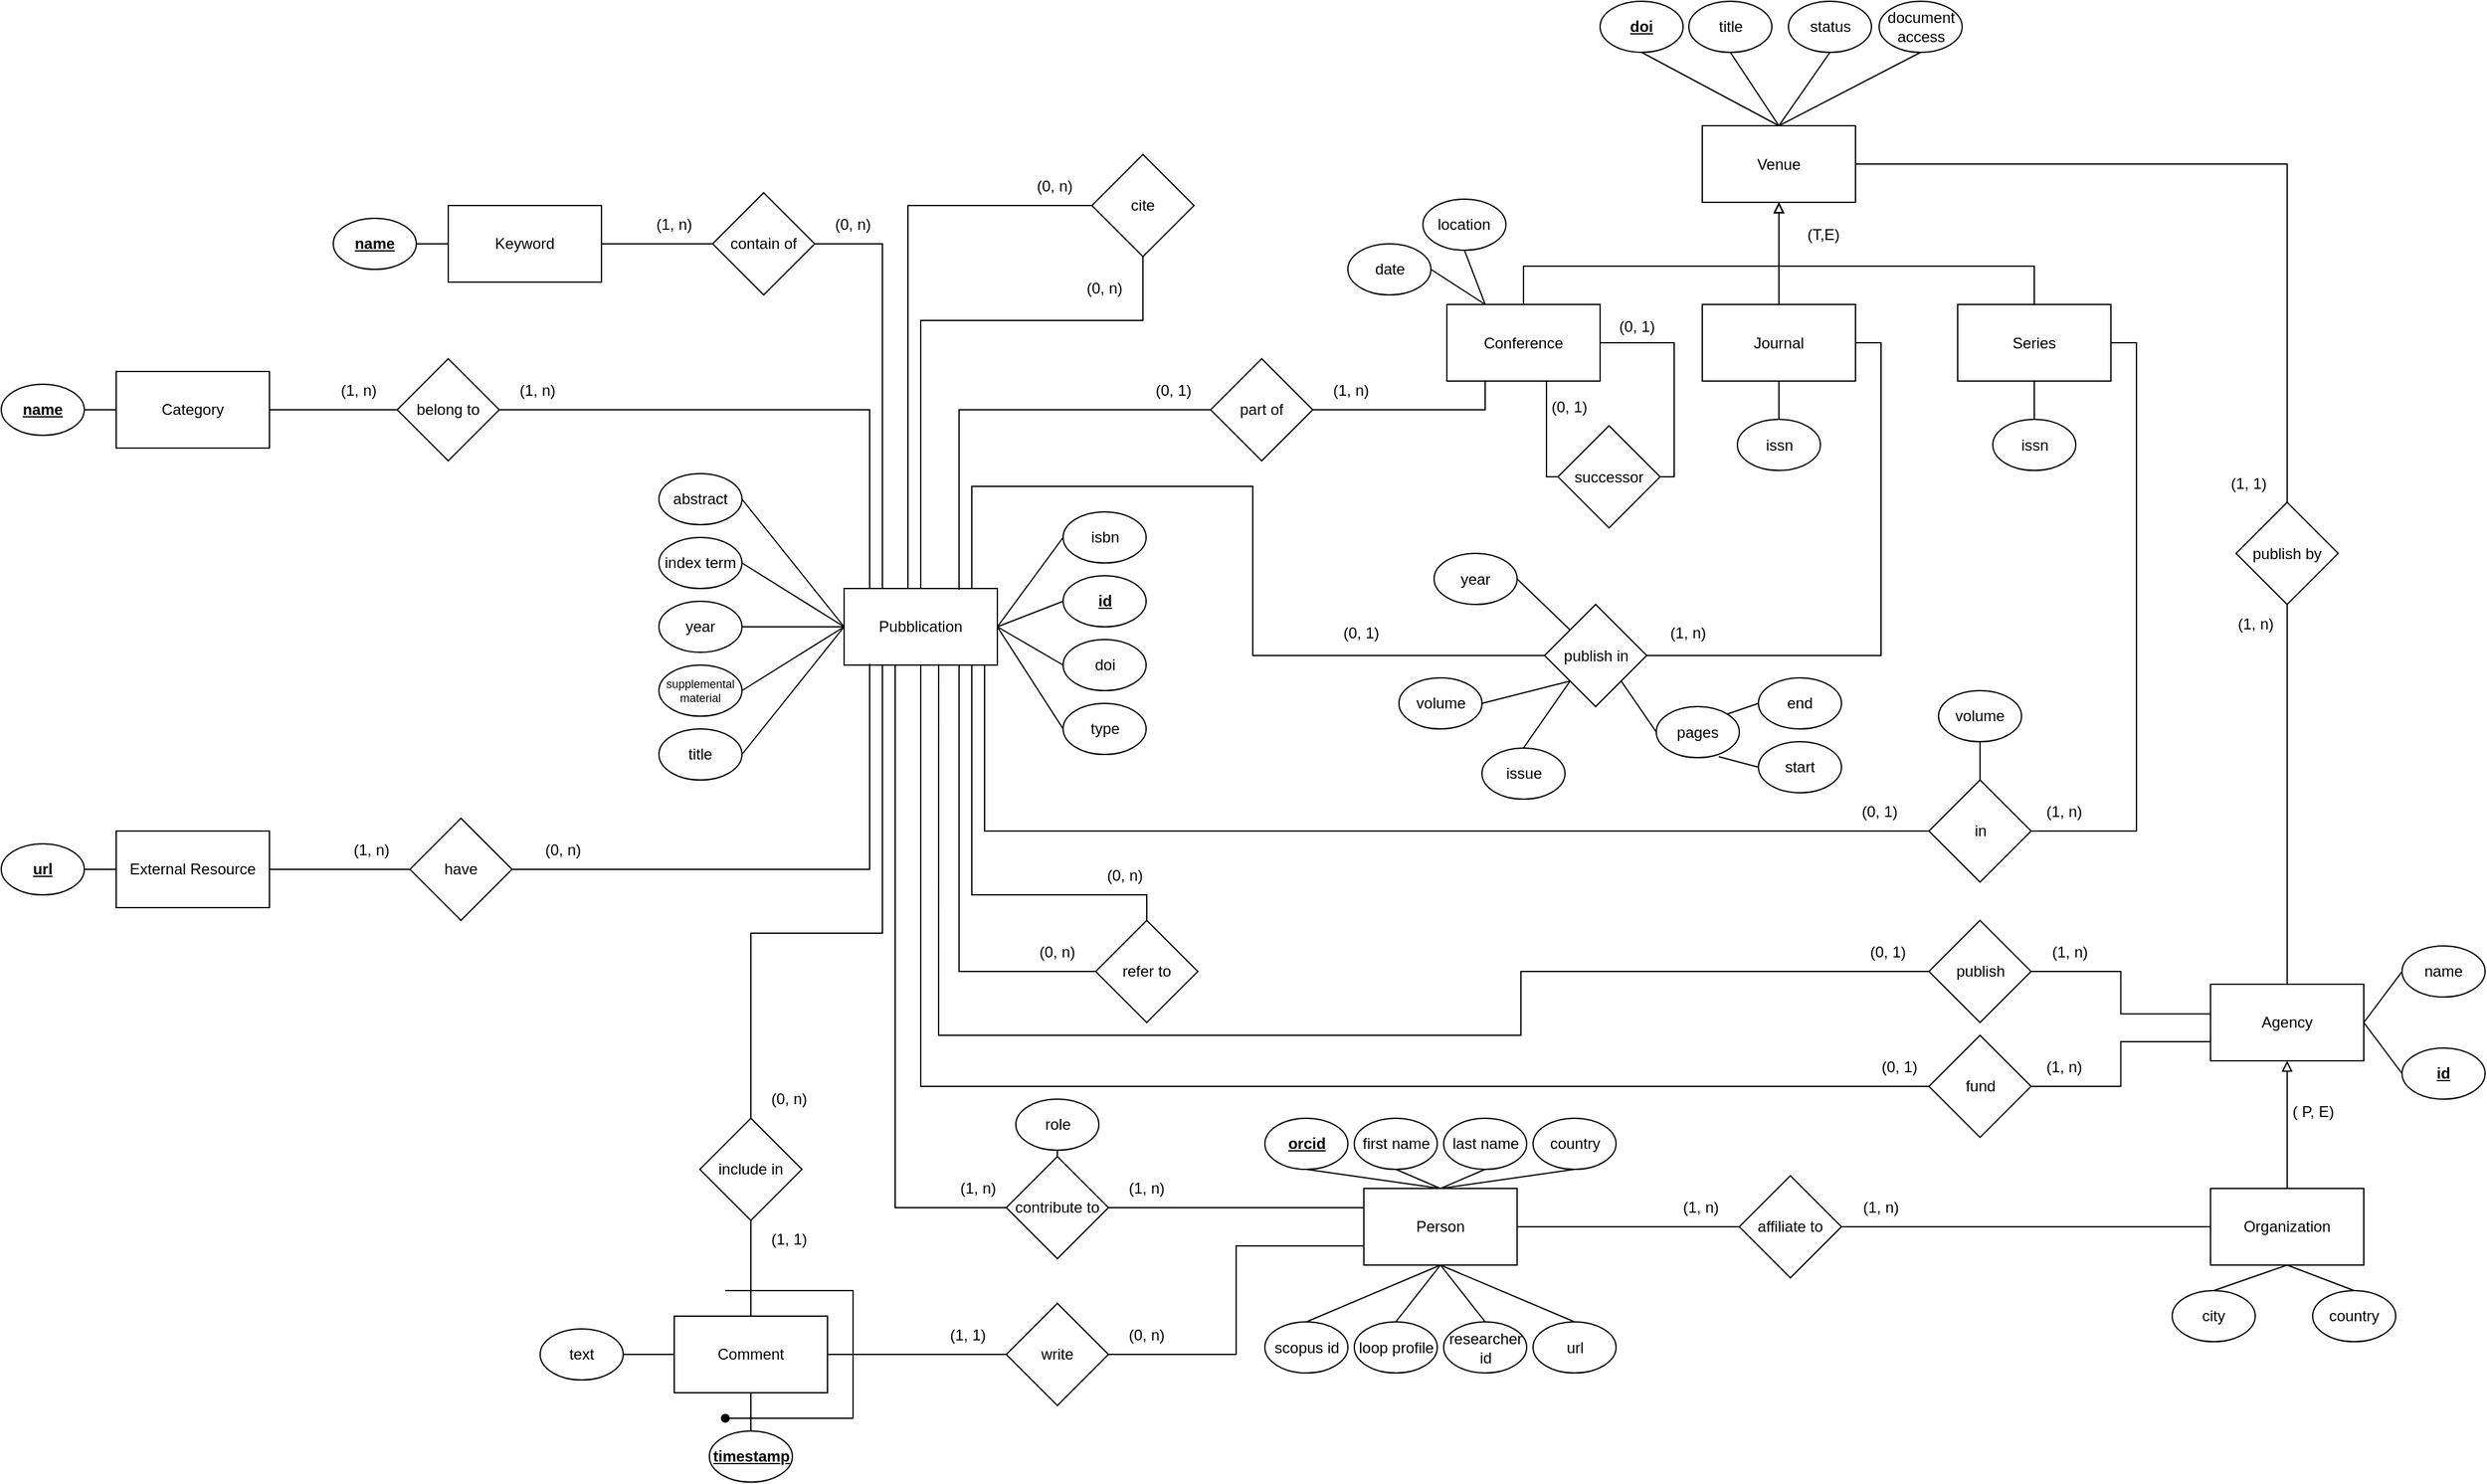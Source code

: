 <mxfile version="20.3.0" type="device"><diagram id="yg74Gt_jeeUBeic65OGD" name="Pagina-1"><mxGraphModel dx="2167" dy="1923" grid="1" gridSize="10" guides="1" tooltips="1" connect="1" arrows="1" fold="1" page="1" pageScale="1" pageWidth="827" pageHeight="1169" math="0" shadow="0"><root><mxCell id="0"/><mxCell id="1" parent="0"/><mxCell id="D1sYGmUcZJ4G8a4r3qpk-127" style="edgeStyle=orthogonalEdgeStyle;rounded=0;orthogonalLoop=1;jettySize=auto;html=1;entryX=0;entryY=0.5;entryDx=0;entryDy=0;fontSize=9;endArrow=none;endFill=0;" parent="1" target="D1sYGmUcZJ4G8a4r3qpk-72" edge="1"><mxGeometry relative="1" as="geometry"><mxPoint x="580" y="250" as="sourcePoint"/><Array as="points"><mxPoint x="590" y="250"/><mxPoint x="590" y="-50"/></Array></mxGeometry></mxCell><mxCell id="D1sYGmUcZJ4G8a4r3qpk-1" value="Pubblication" style="rounded=0;whiteSpace=wrap;html=1;" parent="1" vertex="1"><mxGeometry x="540" y="250" width="120" height="60" as="geometry"/></mxCell><mxCell id="D1sYGmUcZJ4G8a4r3qpk-2" value="Person" style="rounded=0;whiteSpace=wrap;html=1;" parent="1" vertex="1"><mxGeometry x="947" y="720" width="120" height="60" as="geometry"/></mxCell><mxCell id="D1sYGmUcZJ4G8a4r3qpk-3" value="Organization" style="rounded=0;whiteSpace=wrap;html=1;" parent="1" vertex="1"><mxGeometry x="1610" y="720" width="120" height="60" as="geometry"/></mxCell><mxCell id="D1sYGmUcZJ4G8a4r3qpk-4" value="Venue" style="rounded=0;whiteSpace=wrap;html=1;" parent="1" vertex="1"><mxGeometry x="1212" y="-112.5" width="120" height="60" as="geometry"/></mxCell><mxCell id="D1sYGmUcZJ4G8a4r3qpk-82" style="edgeStyle=orthogonalEdgeStyle;rounded=0;orthogonalLoop=1;jettySize=auto;html=1;exitX=1;exitY=0.5;exitDx=0;exitDy=0;entryX=0;entryY=0.5;entryDx=0;entryDy=0;endArrow=none;endFill=0;" parent="1" source="D1sYGmUcZJ4G8a4r3qpk-5" target="D1sYGmUcZJ4G8a4r3qpk-16" edge="1"><mxGeometry relative="1" as="geometry"/></mxCell><mxCell id="D1sYGmUcZJ4G8a4r3qpk-5" value="Category" style="rounded=0;whiteSpace=wrap;html=1;" parent="1" vertex="1"><mxGeometry x="-30" y="80" width="120" height="60" as="geometry"/></mxCell><mxCell id="D1sYGmUcZJ4G8a4r3qpk-81" style="edgeStyle=orthogonalEdgeStyle;rounded=0;orthogonalLoop=1;jettySize=auto;html=1;exitX=1;exitY=0.5;exitDx=0;exitDy=0;entryX=0;entryY=0.5;entryDx=0;entryDy=0;endArrow=none;endFill=0;" parent="1" source="D1sYGmUcZJ4G8a4r3qpk-6" target="D1sYGmUcZJ4G8a4r3qpk-14" edge="1"><mxGeometry relative="1" as="geometry"/></mxCell><mxCell id="D1sYGmUcZJ4G8a4r3qpk-6" value="Keyword" style="rounded=0;whiteSpace=wrap;html=1;" parent="1" vertex="1"><mxGeometry x="230" y="-50" width="120" height="60" as="geometry"/></mxCell><mxCell id="D1sYGmUcZJ4G8a4r3qpk-80" style="edgeStyle=orthogonalEdgeStyle;rounded=0;orthogonalLoop=1;jettySize=auto;html=1;exitX=1;exitY=0.5;exitDx=0;exitDy=0;entryX=0;entryY=0.5;entryDx=0;entryDy=0;endArrow=none;endFill=0;" parent="1" source="D1sYGmUcZJ4G8a4r3qpk-7" target="D1sYGmUcZJ4G8a4r3qpk-15" edge="1"><mxGeometry relative="1" as="geometry"/></mxCell><mxCell id="D1sYGmUcZJ4G8a4r3qpk-7" value="External Resource" style="rounded=0;whiteSpace=wrap;html=1;" parent="1" vertex="1"><mxGeometry x="-30" y="440" width="120" height="60" as="geometry"/></mxCell><mxCell id="D1sYGmUcZJ4G8a4r3qpk-8" value="Journal" style="rounded=0;whiteSpace=wrap;html=1;" parent="1" vertex="1"><mxGeometry x="1212" y="27.5" width="120" height="60" as="geometry"/></mxCell><mxCell id="D1sYGmUcZJ4G8a4r3qpk-9" value="Conference" style="rounded=0;whiteSpace=wrap;html=1;" parent="1" vertex="1"><mxGeometry x="1012" y="27.5" width="120" height="60" as="geometry"/></mxCell><mxCell id="D1sYGmUcZJ4G8a4r3qpk-10" value="Series" style="rounded=0;whiteSpace=wrap;html=1;" parent="1" vertex="1"><mxGeometry x="1412" y="27.5" width="120" height="60" as="geometry"/></mxCell><mxCell id="D1sYGmUcZJ4G8a4r3qpk-83" style="edgeStyle=orthogonalEdgeStyle;rounded=0;orthogonalLoop=1;jettySize=auto;html=1;exitX=1;exitY=0.5;exitDx=0;exitDy=0;entryX=0;entryY=0.75;entryDx=0;entryDy=0;endArrow=none;endFill=0;" parent="1" source="D1sYGmUcZJ4G8a4r3qpk-12" target="D1sYGmUcZJ4G8a4r3qpk-2" edge="1"><mxGeometry relative="1" as="geometry"/></mxCell><mxCell id="D1sYGmUcZJ4G8a4r3qpk-129" style="edgeStyle=orthogonalEdgeStyle;rounded=0;orthogonalLoop=1;jettySize=auto;html=1;exitX=0;exitY=0.5;exitDx=0;exitDy=0;entryX=1;entryY=0.5;entryDx=0;entryDy=0;fontSize=9;endArrow=none;endFill=0;" parent="1" source="D1sYGmUcZJ4G8a4r3qpk-12" target="vSeOlbQO86qfoo_EoVpI-13" edge="1"><mxGeometry relative="1" as="geometry"/></mxCell><mxCell id="D1sYGmUcZJ4G8a4r3qpk-12" value="write" style="rhombus;whiteSpace=wrap;html=1;" parent="1" vertex="1"><mxGeometry x="667" y="810" width="80" height="80" as="geometry"/></mxCell><mxCell id="D1sYGmUcZJ4G8a4r3qpk-13" value="affiliate to" style="rhombus;whiteSpace=wrap;html=1;" parent="1" vertex="1"><mxGeometry x="1241" y="710" width="80" height="80" as="geometry"/></mxCell><mxCell id="D1sYGmUcZJ4G8a4r3qpk-132" style="edgeStyle=orthogonalEdgeStyle;rounded=0;orthogonalLoop=1;jettySize=auto;html=1;exitX=1;exitY=0.5;exitDx=0;exitDy=0;fontSize=9;endArrow=none;endFill=0;" parent="1" source="D1sYGmUcZJ4G8a4r3qpk-14" edge="1"><mxGeometry relative="1" as="geometry"><mxPoint x="570" y="250" as="targetPoint"/><Array as="points"><mxPoint x="570" y="-20"/><mxPoint x="570" y="250"/></Array></mxGeometry></mxCell><mxCell id="D1sYGmUcZJ4G8a4r3qpk-14" value="contain of" style="rhombus;whiteSpace=wrap;html=1;" parent="1" vertex="1"><mxGeometry x="437" y="-60" width="80" height="80" as="geometry"/></mxCell><mxCell id="D1sYGmUcZJ4G8a4r3qpk-130" style="edgeStyle=orthogonalEdgeStyle;rounded=0;orthogonalLoop=1;jettySize=auto;html=1;exitX=1;exitY=0.5;exitDx=0;exitDy=0;fontSize=9;endArrow=none;endFill=0;" parent="1" source="D1sYGmUcZJ4G8a4r3qpk-15" edge="1"><mxGeometry relative="1" as="geometry"><mxPoint x="560" y="309" as="targetPoint"/><Array as="points"><mxPoint x="560" y="470"/><mxPoint x="560" y="309"/></Array></mxGeometry></mxCell><mxCell id="D1sYGmUcZJ4G8a4r3qpk-15" value="have" style="rhombus;whiteSpace=wrap;html=1;" parent="1" vertex="1"><mxGeometry x="200" y="430" width="80" height="80" as="geometry"/></mxCell><mxCell id="D1sYGmUcZJ4G8a4r3qpk-131" style="edgeStyle=orthogonalEdgeStyle;rounded=0;orthogonalLoop=1;jettySize=auto;html=1;exitX=1;exitY=0.5;exitDx=0;exitDy=0;fontSize=9;endArrow=none;endFill=0;" parent="1" source="D1sYGmUcZJ4G8a4r3qpk-16" edge="1"><mxGeometry relative="1" as="geometry"><Array as="points"><mxPoint x="560" y="110"/><mxPoint x="560" y="250"/></Array><mxPoint x="560" y="250" as="targetPoint"/></mxGeometry></mxCell><mxCell id="D1sYGmUcZJ4G8a4r3qpk-16" value="belong to" style="rhombus;whiteSpace=wrap;html=1;" parent="1" vertex="1"><mxGeometry x="190" y="70" width="80" height="80" as="geometry"/></mxCell><mxCell id="D1sYGmUcZJ4G8a4r3qpk-17" value="first name" style="ellipse;whiteSpace=wrap;html=1;" parent="1" vertex="1"><mxGeometry x="939.5" y="665" width="65" height="40" as="geometry"/></mxCell><mxCell id="D1sYGmUcZJ4G8a4r3qpk-18" value="&lt;u&gt;&lt;b&gt;orcid&lt;/b&gt;&lt;/u&gt;" style="ellipse;whiteSpace=wrap;html=1;" parent="1" vertex="1"><mxGeometry x="869.5" y="665" width="65" height="40" as="geometry"/></mxCell><mxCell id="D1sYGmUcZJ4G8a4r3qpk-19" value="last name" style="ellipse;whiteSpace=wrap;html=1;" parent="1" vertex="1"><mxGeometry x="1009.5" y="665" width="65" height="40" as="geometry"/></mxCell><mxCell id="D1sYGmUcZJ4G8a4r3qpk-20" value="country" style="ellipse;whiteSpace=wrap;html=1;" parent="1" vertex="1"><mxGeometry x="1079.5" y="665" width="65" height="40" as="geometry"/></mxCell><mxCell id="D1sYGmUcZJ4G8a4r3qpk-21" value="scopus id" style="ellipse;whiteSpace=wrap;html=1;" parent="1" vertex="1"><mxGeometry x="869.5" y="824.5" width="65" height="40" as="geometry"/></mxCell><mxCell id="D1sYGmUcZJ4G8a4r3qpk-22" value="loop profile" style="ellipse;whiteSpace=wrap;html=1;" parent="1" vertex="1"><mxGeometry x="939.5" y="824.5" width="65" height="40" as="geometry"/></mxCell><mxCell id="D1sYGmUcZJ4G8a4r3qpk-23" value="researcher id" style="ellipse;whiteSpace=wrap;html=1;" parent="1" vertex="1"><mxGeometry x="1009.5" y="824.5" width="65" height="40" as="geometry"/></mxCell><mxCell id="D1sYGmUcZJ4G8a4r3qpk-24" value="url" style="ellipse;whiteSpace=wrap;html=1;" parent="1" vertex="1"><mxGeometry x="1079.5" y="824.5" width="65" height="40" as="geometry"/></mxCell><mxCell id="D1sYGmUcZJ4G8a4r3qpk-25" value="" style="endArrow=none;html=1;rounded=0;exitX=0.5;exitY=1;exitDx=0;exitDy=0;entryX=0.5;entryY=0;entryDx=0;entryDy=0;" parent="1" source="D1sYGmUcZJ4G8a4r3qpk-18" target="D1sYGmUcZJ4G8a4r3qpk-2" edge="1"><mxGeometry width="50" height="50" relative="1" as="geometry"><mxPoint x="957" y="690" as="sourcePoint"/><mxPoint x="1007" y="640" as="targetPoint"/></mxGeometry></mxCell><mxCell id="D1sYGmUcZJ4G8a4r3qpk-26" value="" style="endArrow=none;html=1;rounded=0;exitX=0.5;exitY=0;exitDx=0;exitDy=0;entryX=0.5;entryY=1;entryDx=0;entryDy=0;" parent="1" source="D1sYGmUcZJ4G8a4r3qpk-2" target="D1sYGmUcZJ4G8a4r3qpk-17" edge="1"><mxGeometry width="50" height="50" relative="1" as="geometry"><mxPoint x="957" y="690" as="sourcePoint"/><mxPoint x="1007" y="640" as="targetPoint"/></mxGeometry></mxCell><mxCell id="D1sYGmUcZJ4G8a4r3qpk-27" value="" style="endArrow=none;html=1;rounded=0;exitX=0.5;exitY=0;exitDx=0;exitDy=0;entryX=0.5;entryY=1;entryDx=0;entryDy=0;" parent="1" source="D1sYGmUcZJ4G8a4r3qpk-2" target="D1sYGmUcZJ4G8a4r3qpk-19" edge="1"><mxGeometry width="50" height="50" relative="1" as="geometry"><mxPoint x="957" y="690" as="sourcePoint"/><mxPoint x="1007" y="640" as="targetPoint"/></mxGeometry></mxCell><mxCell id="D1sYGmUcZJ4G8a4r3qpk-28" value="" style="endArrow=none;html=1;rounded=0;exitX=0.5;exitY=0;exitDx=0;exitDy=0;entryX=0.5;entryY=1;entryDx=0;entryDy=0;" parent="1" source="D1sYGmUcZJ4G8a4r3qpk-2" target="D1sYGmUcZJ4G8a4r3qpk-20" edge="1"><mxGeometry width="50" height="50" relative="1" as="geometry"><mxPoint x="957" y="690" as="sourcePoint"/><mxPoint x="1007" y="640" as="targetPoint"/></mxGeometry></mxCell><mxCell id="D1sYGmUcZJ4G8a4r3qpk-29" value="" style="endArrow=none;html=1;rounded=0;exitX=0.5;exitY=1;exitDx=0;exitDy=0;entryX=0.5;entryY=0;entryDx=0;entryDy=0;" parent="1" source="D1sYGmUcZJ4G8a4r3qpk-2" target="D1sYGmUcZJ4G8a4r3qpk-21" edge="1"><mxGeometry width="50" height="50" relative="1" as="geometry"><mxPoint x="957" y="690" as="sourcePoint"/><mxPoint x="1007" y="640" as="targetPoint"/></mxGeometry></mxCell><mxCell id="D1sYGmUcZJ4G8a4r3qpk-30" value="" style="endArrow=none;html=1;rounded=0;entryX=0.5;entryY=0;entryDx=0;entryDy=0;exitX=0.5;exitY=1;exitDx=0;exitDy=0;" parent="1" source="D1sYGmUcZJ4G8a4r3qpk-2" target="D1sYGmUcZJ4G8a4r3qpk-22" edge="1"><mxGeometry width="50" height="50" relative="1" as="geometry"><mxPoint x="957" y="690" as="sourcePoint"/><mxPoint x="1007" y="640" as="targetPoint"/></mxGeometry></mxCell><mxCell id="D1sYGmUcZJ4G8a4r3qpk-31" value="" style="endArrow=none;html=1;rounded=0;exitX=0.5;exitY=1;exitDx=0;exitDy=0;entryX=0.5;entryY=0;entryDx=0;entryDy=0;" parent="1" source="D1sYGmUcZJ4G8a4r3qpk-2" target="D1sYGmUcZJ4G8a4r3qpk-23" edge="1"><mxGeometry width="50" height="50" relative="1" as="geometry"><mxPoint x="957" y="690" as="sourcePoint"/><mxPoint x="1007" y="640" as="targetPoint"/></mxGeometry></mxCell><mxCell id="D1sYGmUcZJ4G8a4r3qpk-32" value="" style="endArrow=none;html=1;rounded=0;exitX=0.5;exitY=1;exitDx=0;exitDy=0;entryX=0.5;entryY=0;entryDx=0;entryDy=0;" parent="1" source="D1sYGmUcZJ4G8a4r3qpk-2" target="D1sYGmUcZJ4G8a4r3qpk-24" edge="1"><mxGeometry width="50" height="50" relative="1" as="geometry"><mxPoint x="957" y="690" as="sourcePoint"/><mxPoint x="1007" y="640" as="targetPoint"/></mxGeometry></mxCell><mxCell id="D1sYGmUcZJ4G8a4r3qpk-35" value="country" style="ellipse;whiteSpace=wrap;html=1;" parent="1" vertex="1"><mxGeometry x="1690" y="800" width="65" height="40" as="geometry"/></mxCell><mxCell id="D1sYGmUcZJ4G8a4r3qpk-36" value="city" style="ellipse;whiteSpace=wrap;html=1;" parent="1" vertex="1"><mxGeometry x="1580" y="800" width="65" height="40" as="geometry"/></mxCell><mxCell id="D1sYGmUcZJ4G8a4r3qpk-39" value="" style="endArrow=none;html=1;rounded=0;entryX=0.5;entryY=1;entryDx=0;entryDy=0;exitX=0.5;exitY=0;exitDx=0;exitDy=0;" parent="1" source="D1sYGmUcZJ4G8a4r3qpk-36" target="D1sYGmUcZJ4G8a4r3qpk-3" edge="1"><mxGeometry width="50" height="50" relative="1" as="geometry"><mxPoint x="1267" y="790" as="sourcePoint"/><mxPoint x="1317" y="740" as="targetPoint"/></mxGeometry></mxCell><mxCell id="D1sYGmUcZJ4G8a4r3qpk-40" value="" style="endArrow=none;html=1;rounded=0;exitX=0.5;exitY=0;exitDx=0;exitDy=0;entryX=0.5;entryY=1;entryDx=0;entryDy=0;" parent="1" source="D1sYGmUcZJ4G8a4r3qpk-35" target="D1sYGmUcZJ4G8a4r3qpk-3" edge="1"><mxGeometry width="50" height="50" relative="1" as="geometry"><mxPoint x="1267" y="790" as="sourcePoint"/><mxPoint x="1317" y="740" as="targetPoint"/></mxGeometry></mxCell><mxCell id="D1sYGmUcZJ4G8a4r3qpk-41" value="" style="endArrow=none;html=1;rounded=0;exitX=0;exitY=0.5;exitDx=0;exitDy=0;entryX=1;entryY=0.5;entryDx=0;entryDy=0;" parent="1" source="D1sYGmUcZJ4G8a4r3qpk-13" target="D1sYGmUcZJ4G8a4r3qpk-2" edge="1"><mxGeometry width="50" height="50" relative="1" as="geometry"><mxPoint x="1047" y="790" as="sourcePoint"/><mxPoint x="1097" y="740" as="targetPoint"/></mxGeometry></mxCell><mxCell id="D1sYGmUcZJ4G8a4r3qpk-42" value="" style="endArrow=none;html=1;rounded=0;entryX=0;entryY=0.5;entryDx=0;entryDy=0;exitX=1;exitY=0.5;exitDx=0;exitDy=0;" parent="1" source="D1sYGmUcZJ4G8a4r3qpk-13" target="D1sYGmUcZJ4G8a4r3qpk-3" edge="1"><mxGeometry width="50" height="50" relative="1" as="geometry"><mxPoint x="1047" y="790" as="sourcePoint"/><mxPoint x="1097" y="740" as="targetPoint"/><Array as="points"><mxPoint x="1480" y="750"/></Array></mxGeometry></mxCell><mxCell id="D1sYGmUcZJ4G8a4r3qpk-43" value="(1, n)" style="text;html=1;strokeColor=none;fillColor=none;align=center;verticalAlign=middle;whiteSpace=wrap;rounded=0;" parent="1" vertex="1"><mxGeometry x="1181" y="720" width="60" height="30" as="geometry"/></mxCell><mxCell id="D1sYGmUcZJ4G8a4r3qpk-44" value="(1, n)" style="text;html=1;strokeColor=none;fillColor=none;align=center;verticalAlign=middle;whiteSpace=wrap;rounded=0;" parent="1" vertex="1"><mxGeometry x="1322" y="720" width="60" height="30" as="geometry"/></mxCell><mxCell id="D1sYGmUcZJ4G8a4r3qpk-45" value="&lt;u&gt;&lt;b&gt;doi&lt;/b&gt;&lt;/u&gt;" style="ellipse;whiteSpace=wrap;html=1;" parent="1" vertex="1"><mxGeometry x="1132" y="-210" width="65" height="40" as="geometry"/></mxCell><mxCell id="D1sYGmUcZJ4G8a4r3qpk-47" value="title" style="ellipse;whiteSpace=wrap;html=1;" parent="1" vertex="1"><mxGeometry x="1201.5" y="-210" width="65" height="40" as="geometry"/></mxCell><mxCell id="D1sYGmUcZJ4G8a4r3qpk-50" value="status" style="ellipse;whiteSpace=wrap;html=1;" parent="1" vertex="1"><mxGeometry x="1279.5" y="-210" width="65" height="40" as="geometry"/></mxCell><mxCell id="D1sYGmUcZJ4G8a4r3qpk-51" value="document access" style="ellipse;whiteSpace=wrap;html=1;" parent="1" vertex="1"><mxGeometry x="1350.5" y="-210" width="65" height="40" as="geometry"/></mxCell><mxCell id="D1sYGmUcZJ4G8a4r3qpk-52" value="" style="endArrow=none;html=1;rounded=0;entryX=0.5;entryY=0;entryDx=0;entryDy=0;exitX=0.5;exitY=1;exitDx=0;exitDy=0;" parent="1" source="D1sYGmUcZJ4G8a4r3qpk-45" target="D1sYGmUcZJ4G8a4r3qpk-4" edge="1"><mxGeometry width="50" height="50" relative="1" as="geometry"><mxPoint x="1153" y="37.5" as="sourcePoint"/><mxPoint x="1203" y="-12.5" as="targetPoint"/></mxGeometry></mxCell><mxCell id="D1sYGmUcZJ4G8a4r3qpk-53" value="" style="endArrow=none;html=1;rounded=0;entryX=0.5;entryY=0;entryDx=0;entryDy=0;exitX=0.5;exitY=1;exitDx=0;exitDy=0;" parent="1" source="D1sYGmUcZJ4G8a4r3qpk-47" target="D1sYGmUcZJ4G8a4r3qpk-4" edge="1"><mxGeometry width="50" height="50" relative="1" as="geometry"><mxPoint x="1153" y="37.5" as="sourcePoint"/><mxPoint x="1203" y="-12.5" as="targetPoint"/></mxGeometry></mxCell><mxCell id="D1sYGmUcZJ4G8a4r3qpk-56" value="" style="endArrow=none;html=1;rounded=0;entryX=0.5;entryY=1;entryDx=0;entryDy=0;exitX=0.5;exitY=0;exitDx=0;exitDy=0;" parent="1" source="D1sYGmUcZJ4G8a4r3qpk-4" target="D1sYGmUcZJ4G8a4r3qpk-50" edge="1"><mxGeometry width="50" height="50" relative="1" as="geometry"><mxPoint x="1153" y="37.5" as="sourcePoint"/><mxPoint x="1203" y="-12.5" as="targetPoint"/></mxGeometry></mxCell><mxCell id="D1sYGmUcZJ4G8a4r3qpk-57" value="" style="endArrow=none;html=1;rounded=0;entryX=0.5;entryY=1;entryDx=0;entryDy=0;exitX=0.5;exitY=0;exitDx=0;exitDy=0;" parent="1" source="D1sYGmUcZJ4G8a4r3qpk-4" target="D1sYGmUcZJ4G8a4r3qpk-51" edge="1"><mxGeometry width="50" height="50" relative="1" as="geometry"><mxPoint x="1153" y="37.5" as="sourcePoint"/><mxPoint x="1203" y="-12.5" as="targetPoint"/></mxGeometry></mxCell><mxCell id="D1sYGmUcZJ4G8a4r3qpk-58" value="" style="endArrow=block;html=1;rounded=0;entryX=0.5;entryY=1;entryDx=0;entryDy=0;exitX=0.5;exitY=0;exitDx=0;exitDy=0;endFill=0;" parent="1" source="D1sYGmUcZJ4G8a4r3qpk-9" target="D1sYGmUcZJ4G8a4r3qpk-4" edge="1"><mxGeometry width="50" height="50" relative="1" as="geometry"><mxPoint x="1153" y="237.5" as="sourcePoint"/><mxPoint x="1203" y="187.5" as="targetPoint"/><Array as="points"><mxPoint x="1072" y="-2.5"/><mxPoint x="1272" y="-2.5"/></Array></mxGeometry></mxCell><mxCell id="D1sYGmUcZJ4G8a4r3qpk-59" value="" style="endArrow=block;html=1;rounded=0;entryX=0.5;entryY=1;entryDx=0;entryDy=0;exitX=0.5;exitY=0;exitDx=0;exitDy=0;endFill=0;" parent="1" source="D1sYGmUcZJ4G8a4r3qpk-8" target="D1sYGmUcZJ4G8a4r3qpk-4" edge="1"><mxGeometry width="50" height="50" relative="1" as="geometry"><mxPoint x="1153" y="237.5" as="sourcePoint"/><mxPoint x="1203" y="187.5" as="targetPoint"/></mxGeometry></mxCell><mxCell id="D1sYGmUcZJ4G8a4r3qpk-60" value="" style="endArrow=block;html=1;rounded=0;entryX=0.5;entryY=1;entryDx=0;entryDy=0;exitX=0.5;exitY=0;exitDx=0;exitDy=0;endFill=0;" parent="1" source="D1sYGmUcZJ4G8a4r3qpk-10" target="D1sYGmUcZJ4G8a4r3qpk-4" edge="1"><mxGeometry width="50" height="50" relative="1" as="geometry"><mxPoint x="1153" y="237.5" as="sourcePoint"/><mxPoint x="1203" y="187.5" as="targetPoint"/><Array as="points"><mxPoint x="1472" y="-2.5"/><mxPoint x="1272" y="-2.5"/></Array></mxGeometry></mxCell><mxCell id="D1sYGmUcZJ4G8a4r3qpk-61" value="(T,E)" style="text;html=1;strokeColor=none;fillColor=none;align=center;verticalAlign=middle;whiteSpace=wrap;rounded=0;" parent="1" vertex="1"><mxGeometry x="1277.25" y="-42.5" width="60" height="30" as="geometry"/></mxCell><mxCell id="D1sYGmUcZJ4G8a4r3qpk-62" value="location" style="ellipse;whiteSpace=wrap;html=1;" parent="1" vertex="1"><mxGeometry x="993.25" y="-55" width="65" height="40" as="geometry"/></mxCell><mxCell id="D1sYGmUcZJ4G8a4r3qpk-63" value="date" style="ellipse;whiteSpace=wrap;html=1;" parent="1" vertex="1"><mxGeometry x="934.5" y="-20" width="65" height="40" as="geometry"/></mxCell><mxCell id="D1sYGmUcZJ4G8a4r3qpk-64" value="" style="endArrow=none;html=1;rounded=0;entryX=0.25;entryY=0;entryDx=0;entryDy=0;exitX=0.5;exitY=1;exitDx=0;exitDy=0;" parent="1" source="D1sYGmUcZJ4G8a4r3qpk-62" target="D1sYGmUcZJ4G8a4r3qpk-9" edge="1"><mxGeometry width="50" height="50" relative="1" as="geometry"><mxPoint x="990" y="7.5" as="sourcePoint"/><mxPoint x="1033" y="87.5" as="targetPoint"/></mxGeometry></mxCell><mxCell id="D1sYGmUcZJ4G8a4r3qpk-66" value="" style="endArrow=none;html=1;rounded=0;exitX=1;exitY=0.5;exitDx=0;exitDy=0;entryX=0.25;entryY=0;entryDx=0;entryDy=0;" parent="1" source="D1sYGmUcZJ4G8a4r3qpk-63" target="D1sYGmUcZJ4G8a4r3qpk-9" edge="1"><mxGeometry width="50" height="50" relative="1" as="geometry"><mxPoint x="983" y="137.5" as="sourcePoint"/><mxPoint x="1033" y="87.5" as="targetPoint"/></mxGeometry></mxCell><mxCell id="D1sYGmUcZJ4G8a4r3qpk-67" value="issn" style="ellipse;whiteSpace=wrap;html=1;" parent="1" vertex="1"><mxGeometry x="1239.5" y="117.5" width="65" height="40" as="geometry"/></mxCell><mxCell id="D1sYGmUcZJ4G8a4r3qpk-68" value="" style="endArrow=none;html=1;rounded=0;entryX=0.5;entryY=1;entryDx=0;entryDy=0;exitX=0.5;exitY=0;exitDx=0;exitDy=0;" parent="1" source="D1sYGmUcZJ4G8a4r3qpk-67" target="D1sYGmUcZJ4G8a4r3qpk-8" edge="1"><mxGeometry width="50" height="50" relative="1" as="geometry"><mxPoint x="1243" y="137.5" as="sourcePoint"/><mxPoint x="1293" y="87.5" as="targetPoint"/></mxGeometry></mxCell><mxCell id="D1sYGmUcZJ4G8a4r3qpk-69" value="issn" style="ellipse;whiteSpace=wrap;html=1;" parent="1" vertex="1"><mxGeometry x="1439.5" y="117.5" width="65" height="40" as="geometry"/></mxCell><mxCell id="D1sYGmUcZJ4G8a4r3qpk-70" value="" style="endArrow=none;html=1;rounded=0;entryX=0.5;entryY=1;entryDx=0;entryDy=0;exitX=0.5;exitY=0;exitDx=0;exitDy=0;" parent="1" source="D1sYGmUcZJ4G8a4r3qpk-69" target="D1sYGmUcZJ4G8a4r3qpk-10" edge="1"><mxGeometry width="50" height="50" relative="1" as="geometry"><mxPoint x="1243" y="137.5" as="sourcePoint"/><mxPoint x="1293" y="87.5" as="targetPoint"/></mxGeometry></mxCell><mxCell id="D1sYGmUcZJ4G8a4r3qpk-124" style="edgeStyle=orthogonalEdgeStyle;rounded=0;orthogonalLoop=1;jettySize=auto;html=1;exitX=0;exitY=0.5;exitDx=0;exitDy=0;entryX=0.75;entryY=1;entryDx=0;entryDy=0;fontSize=9;endArrow=none;endFill=0;" parent="1" source="D1sYGmUcZJ4G8a4r3qpk-71" target="D1sYGmUcZJ4G8a4r3qpk-1" edge="1"><mxGeometry relative="1" as="geometry"><Array as="points"><mxPoint x="630" y="550"/></Array></mxGeometry></mxCell><mxCell id="D1sYGmUcZJ4G8a4r3qpk-125" style="edgeStyle=orthogonalEdgeStyle;rounded=0;orthogonalLoop=1;jettySize=auto;html=1;exitX=0.5;exitY=0;exitDx=0;exitDy=0;entryX=1;entryY=1;entryDx=0;entryDy=0;fontSize=9;endArrow=none;endFill=0;" parent="1" source="D1sYGmUcZJ4G8a4r3qpk-71" target="D1sYGmUcZJ4G8a4r3qpk-1" edge="1"><mxGeometry relative="1" as="geometry"><Array as="points"><mxPoint x="777" y="490"/><mxPoint x="640" y="490"/><mxPoint x="640" y="310"/></Array></mxGeometry></mxCell><mxCell id="D1sYGmUcZJ4G8a4r3qpk-71" value="refer to" style="rhombus;whiteSpace=wrap;html=1;" parent="1" vertex="1"><mxGeometry x="737" y="510" width="80" height="80" as="geometry"/></mxCell><mxCell id="dsip2Vi4BVDVQWe_FfcF-34" style="edgeStyle=orthogonalEdgeStyle;rounded=0;orthogonalLoop=1;jettySize=auto;html=1;exitX=0.5;exitY=1;exitDx=0;exitDy=0;endArrow=none;endFill=0;" parent="1" source="D1sYGmUcZJ4G8a4r3qpk-72" edge="1"><mxGeometry relative="1" as="geometry"><Array as="points"><mxPoint x="774" y="40"/><mxPoint x="600" y="40"/></Array><mxPoint x="600" y="250" as="targetPoint"/></mxGeometry></mxCell><mxCell id="D1sYGmUcZJ4G8a4r3qpk-72" value="cite" style="rhombus;whiteSpace=wrap;html=1;" parent="1" vertex="1"><mxGeometry x="734" y="-90" width="80" height="80" as="geometry"/></mxCell><mxCell id="D1sYGmUcZJ4G8a4r3qpk-78" style="edgeStyle=orthogonalEdgeStyle;rounded=0;orthogonalLoop=1;jettySize=auto;html=1;exitX=1;exitY=0.5;exitDx=0;exitDy=0;entryX=0;entryY=0.5;entryDx=0;entryDy=0;endArrow=none;endFill=0;" parent="1" source="D1sYGmUcZJ4G8a4r3qpk-74" target="D1sYGmUcZJ4G8a4r3qpk-5" edge="1"><mxGeometry relative="1" as="geometry"/></mxCell><mxCell id="D1sYGmUcZJ4G8a4r3qpk-74" value="&lt;u&gt;&lt;b&gt;name&lt;/b&gt;&lt;/u&gt;" style="ellipse;whiteSpace=wrap;html=1;" parent="1" vertex="1"><mxGeometry x="-120" y="90" width="65" height="40" as="geometry"/></mxCell><mxCell id="D1sYGmUcZJ4G8a4r3qpk-77" style="edgeStyle=orthogonalEdgeStyle;rounded=0;orthogonalLoop=1;jettySize=auto;html=1;exitX=1;exitY=0.5;exitDx=0;exitDy=0;entryX=0;entryY=0.5;entryDx=0;entryDy=0;endArrow=none;endFill=0;" parent="1" source="D1sYGmUcZJ4G8a4r3qpk-75" target="D1sYGmUcZJ4G8a4r3qpk-6" edge="1"><mxGeometry relative="1" as="geometry"/></mxCell><mxCell id="D1sYGmUcZJ4G8a4r3qpk-75" value="&lt;u&gt;&lt;b&gt;name&lt;/b&gt;&lt;/u&gt;" style="ellipse;whiteSpace=wrap;html=1;" parent="1" vertex="1"><mxGeometry x="140" y="-40" width="65" height="40" as="geometry"/></mxCell><mxCell id="D1sYGmUcZJ4G8a4r3qpk-79" style="edgeStyle=orthogonalEdgeStyle;rounded=0;orthogonalLoop=1;jettySize=auto;html=1;exitX=1;exitY=0.5;exitDx=0;exitDy=0;entryX=0;entryY=0.5;entryDx=0;entryDy=0;endArrow=none;endFill=0;" parent="1" source="D1sYGmUcZJ4G8a4r3qpk-76" target="D1sYGmUcZJ4G8a4r3qpk-7" edge="1"><mxGeometry relative="1" as="geometry"/></mxCell><mxCell id="D1sYGmUcZJ4G8a4r3qpk-76" value="&lt;u&gt;&lt;b&gt;url&lt;/b&gt;&lt;/u&gt;" style="ellipse;whiteSpace=wrap;html=1;" parent="1" vertex="1"><mxGeometry x="-120" y="450" width="65" height="40" as="geometry"/></mxCell><mxCell id="vSeOlbQO86qfoo_EoVpI-14" style="edgeStyle=orthogonalEdgeStyle;rounded=0;orthogonalLoop=1;jettySize=auto;html=1;exitX=1;exitY=0.5;exitDx=0;exitDy=0;entryX=0;entryY=0.5;entryDx=0;entryDy=0;endArrow=none;endFill=0;" parent="1" source="D1sYGmUcZJ4G8a4r3qpk-85" target="vSeOlbQO86qfoo_EoVpI-13" edge="1"><mxGeometry relative="1" as="geometry"/></mxCell><mxCell id="D1sYGmUcZJ4G8a4r3qpk-85" value="text" style="ellipse;whiteSpace=wrap;html=1;" parent="1" vertex="1"><mxGeometry x="302" y="830" width="65" height="40" as="geometry"/></mxCell><mxCell id="D1sYGmUcZJ4G8a4r3qpk-101" value="title" style="ellipse;whiteSpace=wrap;html=1;" parent="1" vertex="1"><mxGeometry x="395" y="360" width="65" height="40" as="geometry"/></mxCell><mxCell id="D1sYGmUcZJ4G8a4r3qpk-103" value="doi" style="ellipse;whiteSpace=wrap;html=1;" parent="1" vertex="1"><mxGeometry x="711.5" y="290" width="65" height="40" as="geometry"/></mxCell><mxCell id="D1sYGmUcZJ4G8a4r3qpk-104" value="&lt;u&gt;&lt;b&gt;id&lt;/b&gt;&lt;/u&gt;" style="ellipse;whiteSpace=wrap;html=1;" parent="1" vertex="1"><mxGeometry x="711.5" y="240" width="65" height="40" as="geometry"/></mxCell><mxCell id="D1sYGmUcZJ4G8a4r3qpk-105" value="abstract" style="ellipse;whiteSpace=wrap;html=1;" parent="1" vertex="1"><mxGeometry x="395" y="160" width="65" height="40" as="geometry"/></mxCell><mxCell id="D1sYGmUcZJ4G8a4r3qpk-107" value="year" style="ellipse;whiteSpace=wrap;html=1;" parent="1" vertex="1"><mxGeometry x="395" y="260" width="65" height="40" as="geometry"/></mxCell><mxCell id="D1sYGmUcZJ4G8a4r3qpk-108" value="index term" style="ellipse;whiteSpace=wrap;html=1;" parent="1" vertex="1"><mxGeometry x="395" y="210" width="65" height="40" as="geometry"/></mxCell><mxCell id="D1sYGmUcZJ4G8a4r3qpk-109" value="supplemental material" style="ellipse;whiteSpace=wrap;html=1;fontSize=9;" parent="1" vertex="1"><mxGeometry x="395" y="310" width="65" height="40" as="geometry"/></mxCell><mxCell id="D1sYGmUcZJ4G8a4r3qpk-113" value="" style="endArrow=none;html=1;rounded=0;fontSize=9;entryX=0;entryY=0.5;entryDx=0;entryDy=0;" parent="1" target="D1sYGmUcZJ4G8a4r3qpk-104" edge="1"><mxGeometry width="50" height="50" relative="1" as="geometry"><mxPoint x="660" y="280" as="sourcePoint"/><mxPoint x="490" y="220" as="targetPoint"/></mxGeometry></mxCell><mxCell id="D1sYGmUcZJ4G8a4r3qpk-116" value="" style="endArrow=none;html=1;rounded=0;fontSize=9;exitX=1;exitY=0.5;exitDx=0;exitDy=0;entryX=0;entryY=0.5;entryDx=0;entryDy=0;" parent="1" source="D1sYGmUcZJ4G8a4r3qpk-1" target="D1sYGmUcZJ4G8a4r3qpk-103" edge="1"><mxGeometry width="50" height="50" relative="1" as="geometry"><mxPoint x="440" y="270" as="sourcePoint"/><mxPoint x="490" y="220" as="targetPoint"/></mxGeometry></mxCell><mxCell id="D1sYGmUcZJ4G8a4r3qpk-117" value="" style="endArrow=none;html=1;rounded=0;fontSize=9;entryX=1;entryY=0.5;entryDx=0;entryDy=0;exitX=0;exitY=0.5;exitDx=0;exitDy=0;" parent="1" source="D1sYGmUcZJ4G8a4r3qpk-1" target="D1sYGmUcZJ4G8a4r3qpk-101" edge="1"><mxGeometry width="50" height="50" relative="1" as="geometry"><mxPoint x="440" y="270" as="sourcePoint"/><mxPoint x="490" y="220" as="targetPoint"/></mxGeometry></mxCell><mxCell id="D1sYGmUcZJ4G8a4r3qpk-118" value="" style="endArrow=none;html=1;rounded=0;fontSize=9;entryX=1;entryY=0.5;entryDx=0;entryDy=0;exitX=0;exitY=0.5;exitDx=0;exitDy=0;" parent="1" source="D1sYGmUcZJ4G8a4r3qpk-1" target="D1sYGmUcZJ4G8a4r3qpk-105" edge="1"><mxGeometry width="50" height="50" relative="1" as="geometry"><mxPoint x="440" y="270" as="sourcePoint"/><mxPoint x="490" y="220" as="targetPoint"/></mxGeometry></mxCell><mxCell id="D1sYGmUcZJ4G8a4r3qpk-120" value="" style="endArrow=none;html=1;rounded=0;fontSize=9;entryX=0;entryY=0.5;entryDx=0;entryDy=0;exitX=1;exitY=0.5;exitDx=0;exitDy=0;" parent="1" source="D1sYGmUcZJ4G8a4r3qpk-108" target="D1sYGmUcZJ4G8a4r3qpk-1" edge="1"><mxGeometry width="50" height="50" relative="1" as="geometry"><mxPoint x="440" y="270" as="sourcePoint"/><mxPoint x="490" y="220" as="targetPoint"/></mxGeometry></mxCell><mxCell id="D1sYGmUcZJ4G8a4r3qpk-121" value="" style="endArrow=none;html=1;rounded=0;fontSize=9;entryX=0;entryY=0.5;entryDx=0;entryDy=0;exitX=1;exitY=0.5;exitDx=0;exitDy=0;" parent="1" source="D1sYGmUcZJ4G8a4r3qpk-107" target="D1sYGmUcZJ4G8a4r3qpk-1" edge="1"><mxGeometry width="50" height="50" relative="1" as="geometry"><mxPoint x="440" y="270" as="sourcePoint"/><mxPoint x="490" y="220" as="targetPoint"/></mxGeometry></mxCell><mxCell id="D1sYGmUcZJ4G8a4r3qpk-122" value="" style="endArrow=none;html=1;rounded=0;fontSize=9;entryX=0;entryY=0.5;entryDx=0;entryDy=0;exitX=1;exitY=0.5;exitDx=0;exitDy=0;" parent="1" source="D1sYGmUcZJ4G8a4r3qpk-109" target="D1sYGmUcZJ4G8a4r3qpk-1" edge="1"><mxGeometry width="50" height="50" relative="1" as="geometry"><mxPoint x="440" y="270" as="sourcePoint"/><mxPoint x="490" y="220" as="targetPoint"/></mxGeometry></mxCell><mxCell id="D1sYGmUcZJ4G8a4r3qpk-134" value="(1, n)" style="text;html=1;strokeColor=none;fillColor=none;align=center;verticalAlign=middle;whiteSpace=wrap;rounded=0;" parent="1" vertex="1"><mxGeometry x="747" y="705" width="60" height="30" as="geometry"/></mxCell><mxCell id="D1sYGmUcZJ4G8a4r3qpk-135" value="(1, n)" style="text;html=1;strokeColor=none;fillColor=none;align=center;verticalAlign=middle;whiteSpace=wrap;rounded=0;" parent="1" vertex="1"><mxGeometry x="614.5" y="705" width="60" height="30" as="geometry"/></mxCell><mxCell id="D1sYGmUcZJ4G8a4r3qpk-136" value="(1, n)" style="text;html=1;strokeColor=none;fillColor=none;align=center;verticalAlign=middle;whiteSpace=wrap;rounded=0;" parent="1" vertex="1"><mxGeometry x="140" y="440" width="60" height="30" as="geometry"/></mxCell><mxCell id="D1sYGmUcZJ4G8a4r3qpk-137" value="(1, n)" style="text;html=1;strokeColor=none;fillColor=none;align=center;verticalAlign=middle;whiteSpace=wrap;rounded=0;" parent="1" vertex="1"><mxGeometry x="130" y="80" width="60" height="30" as="geometry"/></mxCell><mxCell id="D1sYGmUcZJ4G8a4r3qpk-138" value="(1, n)" style="text;html=1;strokeColor=none;fillColor=none;align=center;verticalAlign=middle;whiteSpace=wrap;rounded=0;" parent="1" vertex="1"><mxGeometry x="270" y="80" width="60" height="30" as="geometry"/></mxCell><mxCell id="D1sYGmUcZJ4G8a4r3qpk-139" value="(1, n)" style="text;html=1;strokeColor=none;fillColor=none;align=center;verticalAlign=middle;whiteSpace=wrap;rounded=0;" parent="1" vertex="1"><mxGeometry x="377" y="-50" width="60" height="30" as="geometry"/></mxCell><mxCell id="D1sYGmUcZJ4G8a4r3qpk-140" value="(0, n)" style="text;html=1;strokeColor=none;fillColor=none;align=center;verticalAlign=middle;whiteSpace=wrap;rounded=0;" parent="1" vertex="1"><mxGeometry x="290" y="440" width="60" height="30" as="geometry"/></mxCell><mxCell id="D1sYGmUcZJ4G8a4r3qpk-144" style="edgeStyle=orthogonalEdgeStyle;rounded=0;orthogonalLoop=1;jettySize=auto;html=1;exitX=1;exitY=0.5;exitDx=0;exitDy=0;entryX=0;entryY=0.25;entryDx=0;entryDy=0;fontSize=9;endArrow=none;endFill=0;" parent="1" source="D1sYGmUcZJ4G8a4r3qpk-142" target="D1sYGmUcZJ4G8a4r3qpk-2" edge="1"><mxGeometry relative="1" as="geometry"/></mxCell><mxCell id="D1sYGmUcZJ4G8a4r3qpk-145" style="edgeStyle=orthogonalEdgeStyle;rounded=0;orthogonalLoop=1;jettySize=auto;html=1;exitX=0;exitY=0.5;exitDx=0;exitDy=0;entryX=0.5;entryY=1;entryDx=0;entryDy=0;fontSize=9;endArrow=none;endFill=0;" parent="1" source="D1sYGmUcZJ4G8a4r3qpk-142" target="D1sYGmUcZJ4G8a4r3qpk-1" edge="1"><mxGeometry relative="1" as="geometry"><Array as="points"><mxPoint x="580" y="735"/><mxPoint x="580" y="310"/></Array></mxGeometry></mxCell><mxCell id="D1sYGmUcZJ4G8a4r3qpk-142" value="contribute to" style="rhombus;whiteSpace=wrap;html=1;" parent="1" vertex="1"><mxGeometry x="667" y="695" width="80" height="80" as="geometry"/></mxCell><mxCell id="D1sYGmUcZJ4G8a4r3qpk-146" value="(1, 1)" style="text;html=1;strokeColor=none;fillColor=none;align=center;verticalAlign=middle;whiteSpace=wrap;rounded=0;" parent="1" vertex="1"><mxGeometry x="607" y="820" width="60" height="30" as="geometry"/></mxCell><mxCell id="D1sYGmUcZJ4G8a4r3qpk-147" value="(0, n)" style="text;html=1;strokeColor=none;fillColor=none;align=center;verticalAlign=middle;whiteSpace=wrap;rounded=0;" parent="1" vertex="1"><mxGeometry x="747" y="820" width="60" height="30" as="geometry"/></mxCell><mxCell id="D1sYGmUcZJ4G8a4r3qpk-149" style="edgeStyle=orthogonalEdgeStyle;rounded=0;orthogonalLoop=1;jettySize=auto;html=1;exitX=0.5;exitY=1;exitDx=0;exitDy=0;entryX=0.5;entryY=0;entryDx=0;entryDy=0;fontSize=9;endArrow=none;endFill=0;" parent="1" source="D1sYGmUcZJ4G8a4r3qpk-148" target="D1sYGmUcZJ4G8a4r3qpk-142" edge="1"><mxGeometry relative="1" as="geometry"/></mxCell><mxCell id="D1sYGmUcZJ4G8a4r3qpk-148" value="role" style="ellipse;whiteSpace=wrap;html=1;" parent="1" vertex="1"><mxGeometry x="674.5" y="650" width="65" height="40" as="geometry"/></mxCell><mxCell id="D1sYGmUcZJ4G8a4r3qpk-150" value="(0, n)" style="text;html=1;strokeColor=none;fillColor=none;align=center;verticalAlign=middle;whiteSpace=wrap;rounded=0;" parent="1" vertex="1"><mxGeometry x="677" y="520" width="60" height="30" as="geometry"/></mxCell><mxCell id="D1sYGmUcZJ4G8a4r3qpk-151" value="(0, n)" style="text;html=1;strokeColor=none;fillColor=none;align=center;verticalAlign=middle;whiteSpace=wrap;rounded=0;" parent="1" vertex="1"><mxGeometry x="730" y="460" width="60" height="30" as="geometry"/></mxCell><mxCell id="D1sYGmUcZJ4G8a4r3qpk-152" value="(0, n)" style="text;html=1;strokeColor=none;fillColor=none;align=center;verticalAlign=middle;whiteSpace=wrap;rounded=0;" parent="1" vertex="1"><mxGeometry x="714" width="60" height="30" as="geometry"/></mxCell><mxCell id="D1sYGmUcZJ4G8a4r3qpk-153" value="(0, n)" style="text;html=1;strokeColor=none;fillColor=none;align=center;verticalAlign=middle;whiteSpace=wrap;rounded=0;" parent="1" vertex="1"><mxGeometry x="674.5" y="-80" width="60" height="30" as="geometry"/></mxCell><mxCell id="D1sYGmUcZJ4G8a4r3qpk-156" value="(0, n)" style="text;html=1;strokeColor=none;fillColor=none;align=center;verticalAlign=middle;whiteSpace=wrap;rounded=0;" parent="1" vertex="1"><mxGeometry x="517" y="-50" width="60" height="30" as="geometry"/></mxCell><mxCell id="Nsyat_Lq4ypP3a3uvDyu-10" style="edgeStyle=orthogonalEdgeStyle;rounded=0;orthogonalLoop=1;jettySize=auto;html=1;exitX=0;exitY=0.5;exitDx=0;exitDy=0;endArrow=none;endFill=0;" parent="1" source="Nsyat_Lq4ypP3a3uvDyu-7" edge="1"><mxGeometry relative="1" as="geometry"><mxPoint x="1090" y="88" as="targetPoint"/><Array as="points"><mxPoint x="1090" y="163"/><mxPoint x="1090" y="88"/></Array></mxGeometry></mxCell><mxCell id="Nsyat_Lq4ypP3a3uvDyu-11" style="edgeStyle=orthogonalEdgeStyle;rounded=0;orthogonalLoop=1;jettySize=auto;html=1;exitX=1;exitY=0.5;exitDx=0;exitDy=0;entryX=1;entryY=0.5;entryDx=0;entryDy=0;endArrow=none;endFill=0;" parent="1" source="Nsyat_Lq4ypP3a3uvDyu-7" target="D1sYGmUcZJ4G8a4r3qpk-9" edge="1"><mxGeometry relative="1" as="geometry"><Array as="points"><mxPoint x="1190" y="163"/><mxPoint x="1190" y="58"/></Array></mxGeometry></mxCell><mxCell id="Nsyat_Lq4ypP3a3uvDyu-7" value="successor" style="rhombus;whiteSpace=wrap;html=1;" parent="1" vertex="1"><mxGeometry x="1099" y="122.5" width="80" height="80" as="geometry"/></mxCell><mxCell id="Nsyat_Lq4ypP3a3uvDyu-12" value="(0, 1)" style="text;html=1;strokeColor=none;fillColor=none;align=center;verticalAlign=middle;whiteSpace=wrap;rounded=0;" parent="1" vertex="1"><mxGeometry x="1077.5" y="92.5" width="60" height="30" as="geometry"/></mxCell><mxCell id="Nsyat_Lq4ypP3a3uvDyu-13" value="(0, 1)" style="text;html=1;strokeColor=none;fillColor=none;align=center;verticalAlign=middle;whiteSpace=wrap;rounded=0;" parent="1" vertex="1"><mxGeometry x="1130.75" y="30" width="60" height="30" as="geometry"/></mxCell><mxCell id="vSeOlbQO86qfoo_EoVpI-13" value="Comment" style="rounded=0;whiteSpace=wrap;html=1;" parent="1" vertex="1"><mxGeometry x="407" y="820" width="120" height="60" as="geometry"/></mxCell><mxCell id="vSeOlbQO86qfoo_EoVpI-17" style="edgeStyle=orthogonalEdgeStyle;rounded=0;orthogonalLoop=1;jettySize=auto;html=1;exitX=0.5;exitY=1;exitDx=0;exitDy=0;entryX=0.5;entryY=0;entryDx=0;entryDy=0;endArrow=none;endFill=0;" parent="1" source="vSeOlbQO86qfoo_EoVpI-16" target="vSeOlbQO86qfoo_EoVpI-13" edge="1"><mxGeometry relative="1" as="geometry"/></mxCell><mxCell id="vSeOlbQO86qfoo_EoVpI-18" style="edgeStyle=orthogonalEdgeStyle;rounded=0;orthogonalLoop=1;jettySize=auto;html=1;exitX=0.5;exitY=0;exitDx=0;exitDy=0;entryX=0.25;entryY=1;entryDx=0;entryDy=0;endArrow=none;endFill=0;" parent="1" source="vSeOlbQO86qfoo_EoVpI-16" target="D1sYGmUcZJ4G8a4r3qpk-1" edge="1"><mxGeometry relative="1" as="geometry"><Array as="points"><mxPoint x="467" y="520"/><mxPoint x="570" y="520"/></Array></mxGeometry></mxCell><mxCell id="vSeOlbQO86qfoo_EoVpI-16" value="include in" style="rhombus;whiteSpace=wrap;html=1;" parent="1" vertex="1"><mxGeometry x="427" y="665" width="80" height="80" as="geometry"/></mxCell><mxCell id="vSeOlbQO86qfoo_EoVpI-19" value="(0, n)" style="text;html=1;strokeColor=none;fillColor=none;align=center;verticalAlign=middle;whiteSpace=wrap;rounded=0;" parent="1" vertex="1"><mxGeometry x="467" y="635" width="60" height="30" as="geometry"/></mxCell><mxCell id="vSeOlbQO86qfoo_EoVpI-20" value="(1, 1)" style="text;html=1;strokeColor=none;fillColor=none;align=center;verticalAlign=middle;whiteSpace=wrap;rounded=0;" parent="1" vertex="1"><mxGeometry x="467" y="745" width="60" height="30" as="geometry"/></mxCell><mxCell id="vSeOlbQO86qfoo_EoVpI-22" style="edgeStyle=orthogonalEdgeStyle;rounded=0;orthogonalLoop=1;jettySize=auto;html=1;exitX=0.5;exitY=0;exitDx=0;exitDy=0;entryX=0.5;entryY=1;entryDx=0;entryDy=0;endArrow=none;endFill=0;" parent="1" source="vSeOlbQO86qfoo_EoVpI-21" target="vSeOlbQO86qfoo_EoVpI-13" edge="1"><mxGeometry relative="1" as="geometry"/></mxCell><mxCell id="vSeOlbQO86qfoo_EoVpI-21" value="&lt;u&gt;&lt;b&gt;timestamp&lt;/b&gt;&lt;/u&gt;" style="ellipse;whiteSpace=wrap;html=1;" parent="1" vertex="1"><mxGeometry x="434.5" y="910" width="65" height="40" as="geometry"/></mxCell><mxCell id="vSeOlbQO86qfoo_EoVpI-23" value="" style="endArrow=oval;html=1;rounded=0;endFill=1;" parent="1" edge="1"><mxGeometry width="50" height="50" relative="1" as="geometry"><mxPoint x="447" y="800" as="sourcePoint"/><mxPoint x="447" y="900" as="targetPoint"/><Array as="points"><mxPoint x="547" y="800"/><mxPoint x="547" y="900"/></Array></mxGeometry></mxCell><mxCell id="dsip2Vi4BVDVQWe_FfcF-33" style="edgeStyle=orthogonalEdgeStyle;rounded=0;orthogonalLoop=1;jettySize=auto;html=1;exitX=0;exitY=0.5;exitDx=0;exitDy=0;endArrow=none;endFill=0;entryX=0.75;entryY=0;entryDx=0;entryDy=0;" parent="1" source="dsip2Vi4BVDVQWe_FfcF-1" target="D1sYGmUcZJ4G8a4r3qpk-1" edge="1"><mxGeometry relative="1" as="geometry"><mxPoint x="660" y="310" as="targetPoint"/><Array as="points"><mxPoint x="860" y="303"/><mxPoint x="860" y="170"/><mxPoint x="640" y="170"/><mxPoint x="640" y="250"/></Array></mxGeometry></mxCell><mxCell id="dsip2Vi4BVDVQWe_FfcF-38" style="edgeStyle=orthogonalEdgeStyle;rounded=0;orthogonalLoop=1;jettySize=auto;html=1;exitX=1;exitY=0.5;exitDx=0;exitDy=0;entryX=1;entryY=0.5;entryDx=0;entryDy=0;endArrow=none;endFill=0;" parent="1" source="dsip2Vi4BVDVQWe_FfcF-1" target="D1sYGmUcZJ4G8a4r3qpk-8" edge="1"><mxGeometry relative="1" as="geometry"><Array as="points"><mxPoint x="1352" y="303"/><mxPoint x="1352" y="58"/></Array></mxGeometry></mxCell><mxCell id="dsip2Vi4BVDVQWe_FfcF-1" value="publish in" style="rhombus;whiteSpace=wrap;html=1;" parent="1" vertex="1"><mxGeometry x="1088.5" y="262.5" width="80" height="80" as="geometry"/></mxCell><mxCell id="dsip2Vi4BVDVQWe_FfcF-42" style="edgeStyle=orthogonalEdgeStyle;rounded=0;orthogonalLoop=1;jettySize=auto;html=1;exitX=1;exitY=0.5;exitDx=0;exitDy=0;entryX=1;entryY=0.5;entryDx=0;entryDy=0;endArrow=none;endFill=0;" parent="1" source="dsip2Vi4BVDVQWe_FfcF-2" target="D1sYGmUcZJ4G8a4r3qpk-10" edge="1"><mxGeometry relative="1" as="geometry"/></mxCell><mxCell id="dsip2Vi4BVDVQWe_FfcF-46" style="edgeStyle=orthogonalEdgeStyle;rounded=0;orthogonalLoop=1;jettySize=auto;html=1;exitX=0;exitY=0.5;exitDx=0;exitDy=0;entryX=1;entryY=1;entryDx=0;entryDy=0;endArrow=none;endFill=0;" parent="1" source="dsip2Vi4BVDVQWe_FfcF-2" target="D1sYGmUcZJ4G8a4r3qpk-1" edge="1"><mxGeometry relative="1" as="geometry"><Array as="points"><mxPoint x="650" y="440"/><mxPoint x="650" y="310"/></Array></mxGeometry></mxCell><mxCell id="dsip2Vi4BVDVQWe_FfcF-2" value="in" style="rhombus;whiteSpace=wrap;html=1;" parent="1" vertex="1"><mxGeometry x="1389.5" y="400" width="80" height="80" as="geometry"/></mxCell><mxCell id="dsip2Vi4BVDVQWe_FfcF-4" style="edgeStyle=orthogonalEdgeStyle;rounded=0;orthogonalLoop=1;jettySize=auto;html=1;exitX=0;exitY=0.5;exitDx=0;exitDy=0;endArrow=none;endFill=0;" parent="1" source="dsip2Vi4BVDVQWe_FfcF-3" edge="1"><mxGeometry relative="1" as="geometry"><mxPoint x="630" y="251" as="targetPoint"/><Array as="points"><mxPoint x="630" y="110"/><mxPoint x="630" y="251"/></Array></mxGeometry></mxCell><mxCell id="dsip2Vi4BVDVQWe_FfcF-6" style="edgeStyle=orthogonalEdgeStyle;rounded=0;orthogonalLoop=1;jettySize=auto;html=1;exitX=1;exitY=0.5;exitDx=0;exitDy=0;entryX=0.25;entryY=1;entryDx=0;entryDy=0;endArrow=none;endFill=0;" parent="1" source="dsip2Vi4BVDVQWe_FfcF-3" target="D1sYGmUcZJ4G8a4r3qpk-9" edge="1"><mxGeometry relative="1" as="geometry"/></mxCell><mxCell id="dsip2Vi4BVDVQWe_FfcF-3" value="part of" style="rhombus;whiteSpace=wrap;html=1;" parent="1" vertex="1"><mxGeometry x="827" y="70" width="80" height="80" as="geometry"/></mxCell><mxCell id="dsip2Vi4BVDVQWe_FfcF-5" value="(0, 1)" style="text;html=1;strokeColor=none;fillColor=none;align=center;verticalAlign=middle;whiteSpace=wrap;rounded=0;" parent="1" vertex="1"><mxGeometry x="767.5" y="80" width="60" height="30" as="geometry"/></mxCell><mxCell id="dsip2Vi4BVDVQWe_FfcF-7" value="(1, n)" style="text;html=1;strokeColor=none;fillColor=none;align=center;verticalAlign=middle;whiteSpace=wrap;rounded=0;" parent="1" vertex="1"><mxGeometry x="907" y="80" width="60" height="30" as="geometry"/></mxCell><mxCell id="dsip2Vi4BVDVQWe_FfcF-14" value="pages" style="ellipse;whiteSpace=wrap;html=1;" parent="1" vertex="1"><mxGeometry x="1176" y="342.5" width="65" height="40" as="geometry"/></mxCell><mxCell id="dsip2Vi4BVDVQWe_FfcF-15" value="volume" style="ellipse;whiteSpace=wrap;html=1;" parent="1" vertex="1"><mxGeometry x="974.5" y="320" width="65" height="40" as="geometry"/></mxCell><mxCell id="dsip2Vi4BVDVQWe_FfcF-16" value="issue" style="ellipse;whiteSpace=wrap;html=1;" parent="1" vertex="1"><mxGeometry x="1039.5" y="375" width="65" height="40" as="geometry"/></mxCell><mxCell id="dsip2Vi4BVDVQWe_FfcF-17" value="start" style="ellipse;whiteSpace=wrap;html=1;" parent="1" vertex="1"><mxGeometry x="1256" y="370" width="65" height="40" as="geometry"/></mxCell><mxCell id="dsip2Vi4BVDVQWe_FfcF-18" value="end" style="ellipse;whiteSpace=wrap;html=1;" parent="1" vertex="1"><mxGeometry x="1256" y="320" width="65" height="40" as="geometry"/></mxCell><mxCell id="dsip2Vi4BVDVQWe_FfcF-21" value="" style="endArrow=none;html=1;rounded=0;entryX=0;entryY=0.5;entryDx=0;entryDy=0;exitX=0.752;exitY=0.981;exitDx=0;exitDy=0;exitPerimeter=0;" parent="1" source="dsip2Vi4BVDVQWe_FfcF-14" target="dsip2Vi4BVDVQWe_FfcF-17" edge="1"><mxGeometry width="50" height="50" relative="1" as="geometry"><mxPoint x="1521.13" y="460" as="sourcePoint"/><mxPoint x="1571.13" y="410" as="targetPoint"/></mxGeometry></mxCell><mxCell id="dsip2Vi4BVDVQWe_FfcF-22" value="" style="endArrow=none;html=1;rounded=0;entryX=0;entryY=0.5;entryDx=0;entryDy=0;exitX=1;exitY=0;exitDx=0;exitDy=0;" parent="1" source="dsip2Vi4BVDVQWe_FfcF-14" target="dsip2Vi4BVDVQWe_FfcF-18" edge="1"><mxGeometry width="50" height="50" relative="1" as="geometry"><mxPoint x="1521.13" y="460" as="sourcePoint"/><mxPoint x="1571.13" y="410" as="targetPoint"/></mxGeometry></mxCell><mxCell id="dsip2Vi4BVDVQWe_FfcF-27" value="" style="endArrow=none;html=1;rounded=0;entryX=0;entryY=1;entryDx=0;entryDy=0;exitX=1;exitY=0.5;exitDx=0;exitDy=0;" parent="1" source="dsip2Vi4BVDVQWe_FfcF-15" target="dsip2Vi4BVDVQWe_FfcF-1" edge="1"><mxGeometry width="50" height="50" relative="1" as="geometry"><mxPoint x="1030.38" y="425" as="sourcePoint"/><mxPoint x="1050.13" y="412.5" as="targetPoint"/></mxGeometry></mxCell><mxCell id="dsip2Vi4BVDVQWe_FfcF-29" value="" style="endArrow=none;html=1;rounded=0;entryX=0;entryY=0.5;entryDx=0;entryDy=0;exitX=1;exitY=1;exitDx=0;exitDy=0;" parent="1" source="dsip2Vi4BVDVQWe_FfcF-1" target="dsip2Vi4BVDVQWe_FfcF-14" edge="1"><mxGeometry width="50" height="50" relative="1" as="geometry"><mxPoint x="1068.75" y="272.5" as="sourcePoint"/><mxPoint x="1118.75" y="222.5" as="targetPoint"/></mxGeometry></mxCell><mxCell id="dsip2Vi4BVDVQWe_FfcF-32" value="" style="endArrow=none;html=1;rounded=0;entryX=0;entryY=1;entryDx=0;entryDy=0;exitX=0.5;exitY=0;exitDx=0;exitDy=0;" parent="1" source="dsip2Vi4BVDVQWe_FfcF-16" target="dsip2Vi4BVDVQWe_FfcF-1" edge="1"><mxGeometry width="50" height="50" relative="1" as="geometry"><mxPoint x="1068.75" y="272.5" as="sourcePoint"/><mxPoint x="1118.75" y="222.5" as="targetPoint"/></mxGeometry></mxCell><mxCell id="dsip2Vi4BVDVQWe_FfcF-47" value="volume" style="ellipse;whiteSpace=wrap;html=1;" parent="1" vertex="1"><mxGeometry x="1397" y="330" width="65" height="40" as="geometry"/></mxCell><mxCell id="dsip2Vi4BVDVQWe_FfcF-49" value="" style="endArrow=none;html=1;rounded=0;entryX=0.5;entryY=1;entryDx=0;entryDy=0;exitX=0.5;exitY=0;exitDx=0;exitDy=0;" parent="1" source="dsip2Vi4BVDVQWe_FfcF-2" target="dsip2Vi4BVDVQWe_FfcF-47" edge="1"><mxGeometry width="50" height="50" relative="1" as="geometry"><mxPoint x="1110" y="410" as="sourcePoint"/><mxPoint x="1160" y="360" as="targetPoint"/></mxGeometry></mxCell><mxCell id="dsip2Vi4BVDVQWe_FfcF-50" value="(0, 1)" style="text;html=1;strokeColor=none;fillColor=none;align=center;verticalAlign=middle;whiteSpace=wrap;rounded=0;" parent="1" vertex="1"><mxGeometry x="914.5" y="270" width="60" height="30" as="geometry"/></mxCell><mxCell id="dsip2Vi4BVDVQWe_FfcF-51" value="(0, 1)" style="text;html=1;strokeColor=none;fillColor=none;align=center;verticalAlign=middle;whiteSpace=wrap;rounded=0;" parent="1" vertex="1"><mxGeometry x="1321" y="410" width="60" height="30" as="geometry"/></mxCell><mxCell id="dsip2Vi4BVDVQWe_FfcF-52" value="(1, n)" style="text;html=1;strokeColor=none;fillColor=none;align=center;verticalAlign=middle;whiteSpace=wrap;rounded=0;" parent="1" vertex="1"><mxGeometry x="1171" y="270" width="60" height="30" as="geometry"/></mxCell><mxCell id="dsip2Vi4BVDVQWe_FfcF-53" value="(1, n)" style="text;html=1;strokeColor=none;fillColor=none;align=center;verticalAlign=middle;whiteSpace=wrap;rounded=0;" parent="1" vertex="1"><mxGeometry x="1469.5" y="520" width="60" height="30" as="geometry"/></mxCell><mxCell id="dsip2Vi4BVDVQWe_FfcF-56" value="isbn" style="ellipse;whiteSpace=wrap;html=1;" parent="1" vertex="1"><mxGeometry x="711.5" y="190" width="65" height="40" as="geometry"/></mxCell><mxCell id="dsip2Vi4BVDVQWe_FfcF-57" value="" style="endArrow=none;html=1;rounded=0;entryX=0;entryY=0.5;entryDx=0;entryDy=0;exitX=1;exitY=0.5;exitDx=0;exitDy=0;" parent="1" source="D1sYGmUcZJ4G8a4r3qpk-1" target="dsip2Vi4BVDVQWe_FfcF-56" edge="1"><mxGeometry width="50" height="50" relative="1" as="geometry"><mxPoint x="700" y="300" as="sourcePoint"/><mxPoint x="750" y="250" as="targetPoint"/></mxGeometry></mxCell><mxCell id="dFJajQPzw1uktwm2gnFe-6" style="edgeStyle=orthogonalEdgeStyle;rounded=0;orthogonalLoop=1;jettySize=auto;html=1;exitX=1;exitY=0.5;exitDx=0;exitDy=0;entryX=0;entryY=0.388;entryDx=0;entryDy=0;endArrow=none;endFill=0;entryPerimeter=0;" parent="1" source="dFJajQPzw1uktwm2gnFe-4" target="dFJajQPzw1uktwm2gnFe-3" edge="1"><mxGeometry relative="1" as="geometry"/></mxCell><mxCell id="dFJajQPzw1uktwm2gnFe-4" value="publish" style="rhombus;whiteSpace=wrap;html=1;" parent="1" vertex="1"><mxGeometry x="1389.5" y="510" width="80" height="80" as="geometry"/></mxCell><mxCell id="dFJajQPzw1uktwm2gnFe-7" style="edgeStyle=orthogonalEdgeStyle;rounded=0;orthogonalLoop=1;jettySize=auto;html=1;exitX=1;exitY=0.5;exitDx=0;exitDy=0;entryX=0;entryY=0.75;entryDx=0;entryDy=0;endArrow=none;endFill=0;" parent="1" source="dFJajQPzw1uktwm2gnFe-5" target="dFJajQPzw1uktwm2gnFe-3" edge="1"><mxGeometry relative="1" as="geometry"/></mxCell><mxCell id="dFJajQPzw1uktwm2gnFe-5" value="fund" style="rhombus;whiteSpace=wrap;html=1;" parent="1" vertex="1"><mxGeometry x="1389.5" y="600" width="80" height="80" as="geometry"/></mxCell><mxCell id="VwxBs_qWbyP9VZ0o_8dW-1" value="&lt;b&gt;&lt;u&gt;id&lt;/u&gt;&lt;/b&gt;" style="ellipse;whiteSpace=wrap;html=1;" parent="1" vertex="1"><mxGeometry x="1760" y="610" width="65" height="40" as="geometry"/></mxCell><mxCell id="VwxBs_qWbyP9VZ0o_8dW-2" value="name" style="ellipse;whiteSpace=wrap;html=1;" parent="1" vertex="1"><mxGeometry x="1760" y="530" width="65" height="40" as="geometry"/></mxCell><mxCell id="VwxBs_qWbyP9VZ0o_8dW-4" value="" style="endArrow=none;html=1;rounded=0;exitX=0;exitY=0.5;exitDx=0;exitDy=0;entryX=1;entryY=0.5;entryDx=0;entryDy=0;" parent="1" source="VwxBs_qWbyP9VZ0o_8dW-1" target="dFJajQPzw1uktwm2gnFe-3" edge="1"><mxGeometry width="50" height="50" relative="1" as="geometry"><mxPoint x="800" y="-210" as="sourcePoint"/><mxPoint x="850" y="-260" as="targetPoint"/></mxGeometry></mxCell><mxCell id="VwxBs_qWbyP9VZ0o_8dW-5" value="" style="endArrow=none;html=1;rounded=0;exitX=0;exitY=0.5;exitDx=0;exitDy=0;entryX=1;entryY=0.5;entryDx=0;entryDy=0;" parent="1" source="VwxBs_qWbyP9VZ0o_8dW-2" target="dFJajQPzw1uktwm2gnFe-3" edge="1"><mxGeometry width="50" height="50" relative="1" as="geometry"><mxPoint x="800" y="-210" as="sourcePoint"/><mxPoint x="850" y="-260" as="targetPoint"/></mxGeometry></mxCell><mxCell id="VwxBs_qWbyP9VZ0o_8dW-7" style="edgeStyle=orthogonalEdgeStyle;rounded=0;orthogonalLoop=1;jettySize=auto;html=1;exitX=0.5;exitY=0;exitDx=0;exitDy=0;fontSize=10;endArrow=none;endFill=0;entryX=1;entryY=0.5;entryDx=0;entryDy=0;" parent="1" source="VwxBs_qWbyP9VZ0o_8dW-6" target="D1sYGmUcZJ4G8a4r3qpk-4" edge="1"><mxGeometry relative="1" as="geometry"><mxPoint x="1370" y="-82" as="targetPoint"/><Array as="points"><mxPoint x="1670" y="-82"/></Array></mxGeometry></mxCell><mxCell id="VwxBs_qWbyP9VZ0o_8dW-6" value="publish by" style="rhombus;whiteSpace=wrap;html=1;" parent="1" vertex="1"><mxGeometry x="1630" y="182.5" width="80" height="80" as="geometry"/></mxCell><mxCell id="VwxBs_qWbyP9VZ0o_8dW-9" value="(1, 1)" style="text;html=1;strokeColor=none;fillColor=none;align=center;verticalAlign=middle;whiteSpace=wrap;rounded=0;" parent="1" vertex="1"><mxGeometry x="1610" y="152.5" width="60" height="30" as="geometry"/></mxCell><mxCell id="SPIV7abTgn-lh2F7sCpK-4" value="" style="endArrow=block;html=1;rounded=0;endFill=0;entryX=0.5;entryY=1;entryDx=0;entryDy=0;" parent="1" target="dFJajQPzw1uktwm2gnFe-3" edge="1"><mxGeometry width="50" height="50" relative="1" as="geometry"><mxPoint x="1670" y="720" as="sourcePoint"/><mxPoint x="1670" y="640" as="targetPoint"/><Array as="points"/></mxGeometry></mxCell><mxCell id="dFJajQPzw1uktwm2gnFe-3" value="Agency" style="rounded=0;whiteSpace=wrap;html=1;" parent="1" vertex="1"><mxGeometry x="1610" y="560" width="120" height="60" as="geometry"/></mxCell><mxCell id="SPIV7abTgn-lh2F7sCpK-6" value="" style="edgeStyle=orthogonalEdgeStyle;rounded=0;orthogonalLoop=1;jettySize=auto;html=1;exitX=0.5;exitY=1;exitDx=0;exitDy=0;fontSize=10;endArrow=none;endFill=0;" parent="1" source="VwxBs_qWbyP9VZ0o_8dW-6" target="dFJajQPzw1uktwm2gnFe-3" edge="1"><mxGeometry relative="1" as="geometry"><mxPoint x="1670" y="262.5" as="sourcePoint"/><mxPoint x="1670" y="630" as="targetPoint"/></mxGeometry></mxCell><mxCell id="SPIV7abTgn-lh2F7sCpK-10" value="" style="endArrow=none;html=1;rounded=0;entryX=0;entryY=0.5;entryDx=0;entryDy=0;exitX=0.5;exitY=1;exitDx=0;exitDy=0;" parent="1" source="D1sYGmUcZJ4G8a4r3qpk-1" target="dFJajQPzw1uktwm2gnFe-5" edge="1"><mxGeometry width="50" height="50" relative="1" as="geometry"><mxPoint x="610" y="640" as="sourcePoint"/><mxPoint x="1270" y="600" as="targetPoint"/><Array as="points"><mxPoint x="600" y="640"/></Array></mxGeometry></mxCell><mxCell id="SPIV7abTgn-lh2F7sCpK-11" value="" style="endArrow=none;html=1;rounded=0;entryX=0;entryY=0.5;entryDx=0;entryDy=0;exitX=0.617;exitY=0.988;exitDx=0;exitDy=0;exitPerimeter=0;" parent="1" source="D1sYGmUcZJ4G8a4r3qpk-1" target="dFJajQPzw1uktwm2gnFe-4" edge="1"><mxGeometry width="50" height="50" relative="1" as="geometry"><mxPoint x="1220" y="650" as="sourcePoint"/><mxPoint x="1270" y="600" as="targetPoint"/><Array as="points"><mxPoint x="614" y="600"/><mxPoint x="1070" y="600"/><mxPoint x="1070" y="550"/></Array></mxGeometry></mxCell><mxCell id="SPIV7abTgn-lh2F7sCpK-12" value="(0, 1)" style="text;html=1;align=center;verticalAlign=middle;resizable=0;points=[];autosize=1;strokeColor=none;fillColor=none;" parent="1" vertex="1"><mxGeometry x="1332" y="520" width="50" height="30" as="geometry"/></mxCell><mxCell id="SPIV7abTgn-lh2F7sCpK-14" value="(0, 1)" style="text;html=1;align=center;verticalAlign=middle;resizable=0;points=[];autosize=1;strokeColor=none;fillColor=none;" parent="1" vertex="1"><mxGeometry x="1340.5" y="610" width="50" height="30" as="geometry"/></mxCell><mxCell id="SPIV7abTgn-lh2F7sCpK-15" value="&lt;span style=&quot;&quot;&gt;(1, n)&lt;/span&gt;" style="text;html=1;align=center;verticalAlign=middle;resizable=0;points=[];autosize=1;strokeColor=none;fillColor=none;" parent="1" vertex="1"><mxGeometry x="1469.5" y="610" width="50" height="30" as="geometry"/></mxCell><mxCell id="SPIV7abTgn-lh2F7sCpK-16" value="( P, E)" style="text;html=1;align=center;verticalAlign=middle;resizable=0;points=[];autosize=1;strokeColor=none;fillColor=none;" parent="1" vertex="1"><mxGeometry x="1660" y="645" width="60" height="30" as="geometry"/></mxCell><mxCell id="SPIV7abTgn-lh2F7sCpK-17" value="(1, n)" style="text;html=1;align=center;verticalAlign=middle;resizable=0;points=[];autosize=1;strokeColor=none;fillColor=none;" parent="1" vertex="1"><mxGeometry x="1469.5" y="410" width="50" height="30" as="geometry"/></mxCell><mxCell id="SPIV7abTgn-lh2F7sCpK-18" value="(1, n)" style="text;html=1;align=center;verticalAlign=middle;resizable=0;points=[];autosize=1;strokeColor=none;fillColor=none;" parent="1" vertex="1"><mxGeometry x="1620" y="262.5" width="50" height="30" as="geometry"/></mxCell><mxCell id="DCXRYdEGmGqcE3NbjejH-1" value="type" style="ellipse;whiteSpace=wrap;html=1;" vertex="1" parent="1"><mxGeometry x="711.5" y="340" width="65" height="40" as="geometry"/></mxCell><mxCell id="DCXRYdEGmGqcE3NbjejH-2" value="" style="endArrow=none;html=1;rounded=0;entryX=1;entryY=0.5;entryDx=0;entryDy=0;exitX=0;exitY=0.5;exitDx=0;exitDy=0;" edge="1" parent="1" source="DCXRYdEGmGqcE3NbjejH-1" target="D1sYGmUcZJ4G8a4r3qpk-1"><mxGeometry width="50" height="50" relative="1" as="geometry"><mxPoint x="630" y="380" as="sourcePoint"/><mxPoint x="680" y="330" as="targetPoint"/></mxGeometry></mxCell><mxCell id="DCXRYdEGmGqcE3NbjejH-3" value="year" style="ellipse;whiteSpace=wrap;html=1;" vertex="1" parent="1"><mxGeometry x="1002.0" y="222.5" width="65" height="40" as="geometry"/></mxCell><mxCell id="DCXRYdEGmGqcE3NbjejH-4" value="" style="endArrow=none;html=1;rounded=0;entryX=1;entryY=0.5;entryDx=0;entryDy=0;exitX=0;exitY=0;exitDx=0;exitDy=0;" edge="1" parent="1" source="dsip2Vi4BVDVQWe_FfcF-1" target="DCXRYdEGmGqcE3NbjejH-3"><mxGeometry width="50" height="50" relative="1" as="geometry"><mxPoint x="1220" y="150" as="sourcePoint"/><mxPoint x="1270" y="100" as="targetPoint"/></mxGeometry></mxCell></root></mxGraphModel></diagram></mxfile>